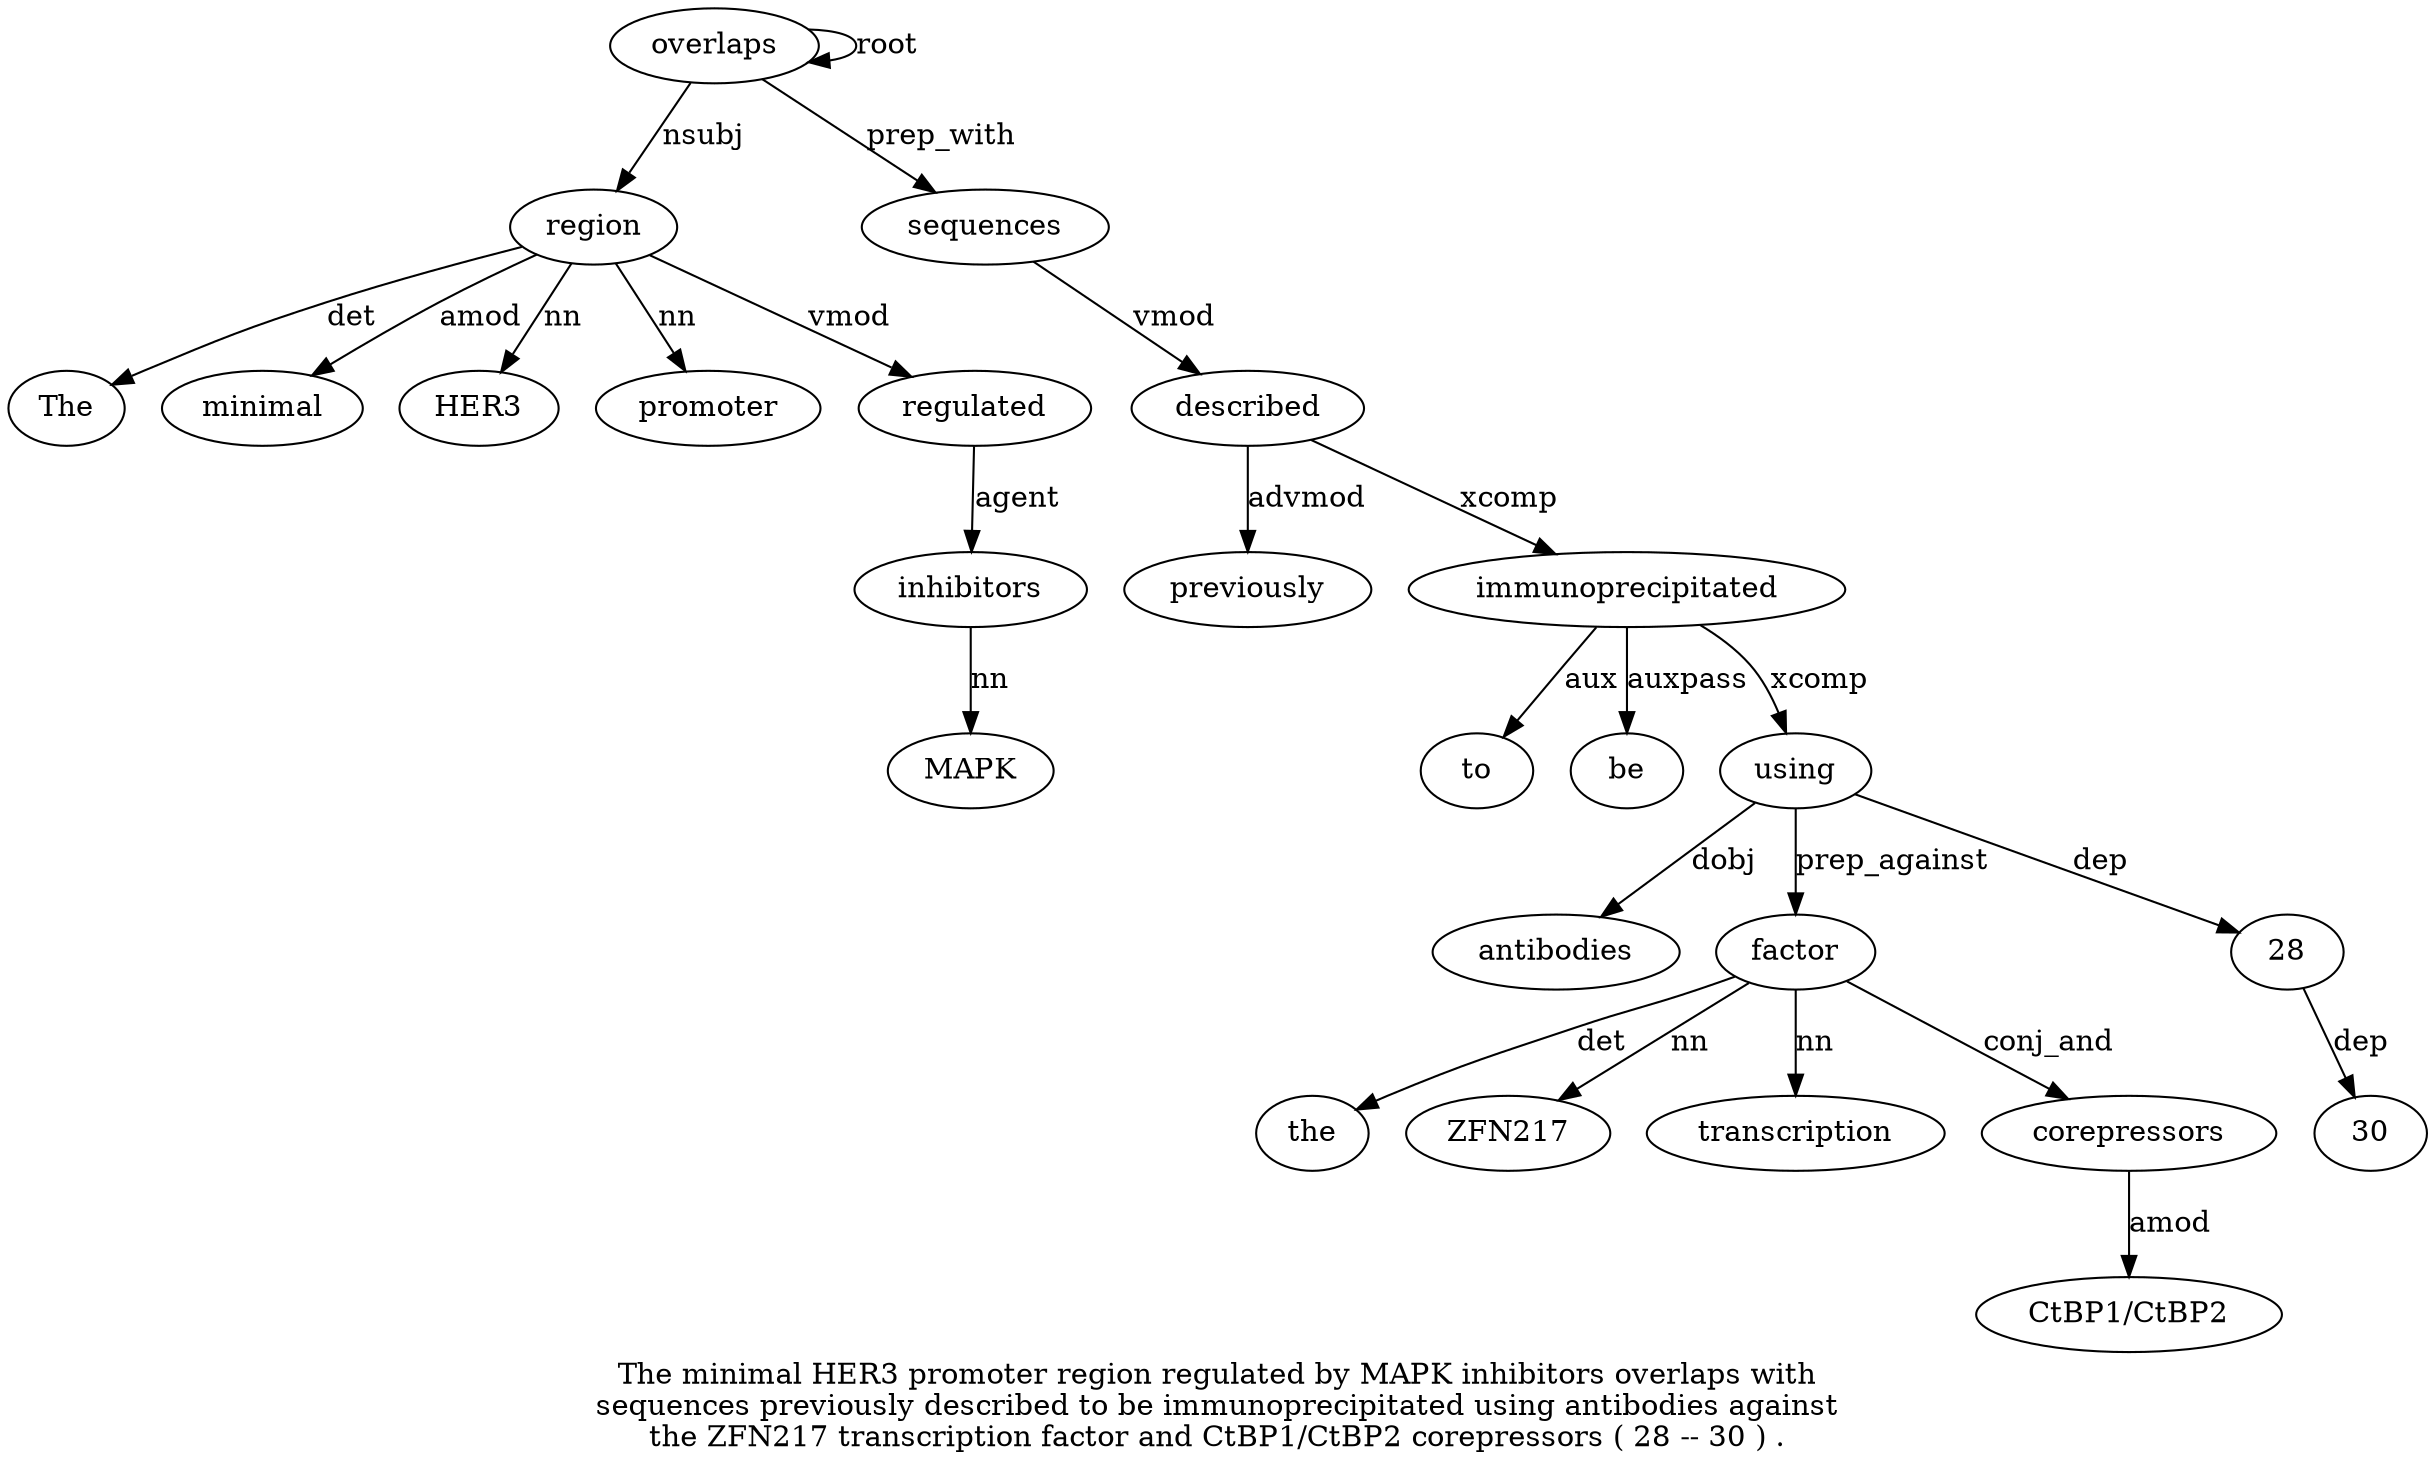 digraph "The minimal HER3 promoter region regulated by MAPK inhibitors overlaps with sequences previously described to be immunoprecipitated using antibodies against the ZFN217 transcription factor and CtBP1/CtBP2 corepressors ( 28 -- 30 ) ." {
label="The minimal HER3 promoter region regulated by MAPK inhibitors overlaps with
sequences previously described to be immunoprecipitated using antibodies against
the ZFN217 transcription factor and CtBP1/CtBP2 corepressors ( 28 -- 30 ) .";
region5 [style=filled, fillcolor=white, label=region];
The1 [style=filled, fillcolor=white, label=The];
region5 -> The1  [label=det];
minimal2 [style=filled, fillcolor=white, label=minimal];
region5 -> minimal2  [label=amod];
HER3 [style=filled, fillcolor=white, label=HER3];
region5 -> HER3  [label=nn];
promoter4 [style=filled, fillcolor=white, label=promoter];
region5 -> promoter4  [label=nn];
overlaps10 [style=filled, fillcolor=white, label=overlaps];
overlaps10 -> region5  [label=nsubj];
regulated6 [style=filled, fillcolor=white, label=regulated];
region5 -> regulated6  [label=vmod];
inhibitors9 [style=filled, fillcolor=white, label=inhibitors];
MAPK8 [style=filled, fillcolor=white, label=MAPK];
inhibitors9 -> MAPK8  [label=nn];
regulated6 -> inhibitors9  [label=agent];
overlaps10 -> overlaps10  [label=root];
sequences12 [style=filled, fillcolor=white, label=sequences];
overlaps10 -> sequences12  [label=prep_with];
described14 [style=filled, fillcolor=white, label=described];
previously13 [style=filled, fillcolor=white, label=previously];
described14 -> previously13  [label=advmod];
sequences12 -> described14  [label=vmod];
immunoprecipitated17 [style=filled, fillcolor=white, label=immunoprecipitated];
to15 [style=filled, fillcolor=white, label=to];
immunoprecipitated17 -> to15  [label=aux];
be16 [style=filled, fillcolor=white, label=be];
immunoprecipitated17 -> be16  [label=auxpass];
described14 -> immunoprecipitated17  [label=xcomp];
using18 [style=filled, fillcolor=white, label=using];
immunoprecipitated17 -> using18  [label=xcomp];
antibodies19 [style=filled, fillcolor=white, label=antibodies];
using18 -> antibodies19  [label=dobj];
factor24 [style=filled, fillcolor=white, label=factor];
the21 [style=filled, fillcolor=white, label=the];
factor24 -> the21  [label=det];
ZFN217 [style=filled, fillcolor=white, label=ZFN217];
factor24 -> ZFN217  [label=nn];
transcription23 [style=filled, fillcolor=white, label=transcription];
factor24 -> transcription23  [label=nn];
using18 -> factor24  [label=prep_against];
corepressors27 [style=filled, fillcolor=white, label=corepressors];
"CtBP1/CtBP226" [style=filled, fillcolor=white, label="CtBP1/CtBP2"];
corepressors27 -> "CtBP1/CtBP226"  [label=amod];
factor24 -> corepressors27  [label=conj_and];
2829 [style=filled, fillcolor=white, label=28];
using18 -> 2829  [label=dep];
3031 [style=filled, fillcolor=white, label=30];
2829 -> 3031  [label=dep];
}
